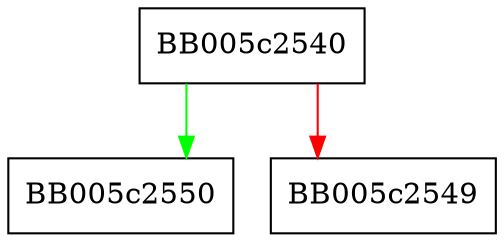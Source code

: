 digraph EVP_MD_names_do_all {
  node [shape="box"];
  graph [splines=ortho];
  BB005c2540 -> BB005c2550 [color="green"];
  BB005c2540 -> BB005c2549 [color="red"];
}